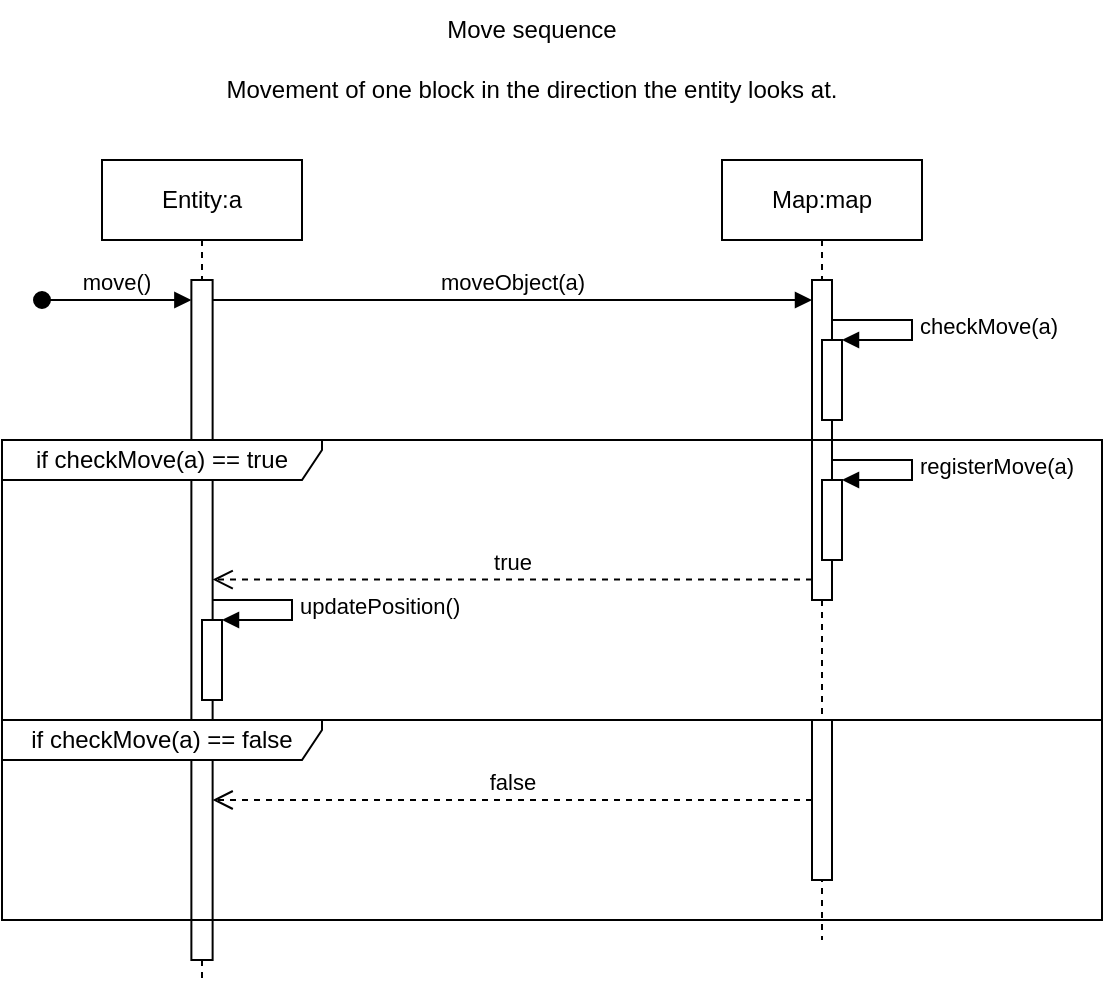 <mxfile version="26.2.8">
  <diagram name="Page-1" id="13e1069c-82ec-6db2-03f1-153e76fe0fe0">
    <mxGraphModel dx="1166" dy="651" grid="1" gridSize="10" guides="1" tooltips="1" connect="1" arrows="1" fold="1" page="1" pageScale="1" pageWidth="1100" pageHeight="850" background="none" math="0" shadow="0">
      <root>
        <mxCell id="0" />
        <mxCell id="1" parent="0" />
        <mxCell id="DspafvOdGZ88DLKc3FwV-2" value="Entity:a" style="shape=umlLifeline;perimeter=lifelinePerimeter;whiteSpace=wrap;html=1;container=1;dropTarget=0;collapsible=0;recursiveResize=0;outlineConnect=0;portConstraint=eastwest;newEdgeStyle={&quot;curved&quot;:0,&quot;rounded&quot;:0};" vertex="1" parent="1">
          <mxGeometry x="190" y="110" width="100" height="410" as="geometry" />
        </mxCell>
        <mxCell id="DspafvOdGZ88DLKc3FwV-6" value="" style="html=1;points=[[0,0,0,0,5],[0,1,0,0,-5],[1,0,0,0,5],[1,1,0,0,-5]];perimeter=orthogonalPerimeter;outlineConnect=0;targetShapes=umlLifeline;portConstraint=eastwest;newEdgeStyle={&quot;curved&quot;:0,&quot;rounded&quot;:0};" vertex="1" parent="DspafvOdGZ88DLKc3FwV-2">
          <mxGeometry x="44.69" y="60" width="10.62" height="340" as="geometry" />
        </mxCell>
        <mxCell id="DspafvOdGZ88DLKc3FwV-3" value="Move sequence" style="text;html=1;align=center;verticalAlign=middle;whiteSpace=wrap;rounded=0;" vertex="1" parent="1">
          <mxGeometry x="345" y="30" width="120" height="30" as="geometry" />
        </mxCell>
        <mxCell id="DspafvOdGZ88DLKc3FwV-5" value="Map:map" style="shape=umlLifeline;perimeter=lifelinePerimeter;whiteSpace=wrap;html=1;container=1;dropTarget=0;collapsible=0;recursiveResize=0;outlineConnect=0;portConstraint=eastwest;newEdgeStyle={&quot;curved&quot;:0,&quot;rounded&quot;:0};" vertex="1" parent="1">
          <mxGeometry x="500" y="110" width="100" height="390" as="geometry" />
        </mxCell>
        <mxCell id="DspafvOdGZ88DLKc3FwV-8" value="" style="html=1;points=[[0,0,0,0,5],[0,1,0,0,-5],[1,0,0,0,5],[1,1,0,0,-5]];perimeter=orthogonalPerimeter;outlineConnect=0;targetShapes=umlLifeline;portConstraint=eastwest;newEdgeStyle={&quot;curved&quot;:0,&quot;rounded&quot;:0};" vertex="1" parent="DspafvOdGZ88DLKc3FwV-5">
          <mxGeometry x="45" y="60" width="10" height="160" as="geometry" />
        </mxCell>
        <mxCell id="DspafvOdGZ88DLKc3FwV-10" value="" style="html=1;points=[[0,0,0,0,5],[0,1,0,0,-5],[1,0,0,0,5],[1,1,0,0,-5]];perimeter=orthogonalPerimeter;outlineConnect=0;targetShapes=umlLifeline;portConstraint=eastwest;newEdgeStyle={&quot;curved&quot;:0,&quot;rounded&quot;:0};" vertex="1" parent="DspafvOdGZ88DLKc3FwV-5">
          <mxGeometry x="50" y="90" width="10" height="40" as="geometry" />
        </mxCell>
        <mxCell id="DspafvOdGZ88DLKc3FwV-11" value="checkMove(a)" style="html=1;align=left;spacingLeft=2;endArrow=block;rounded=0;edgeStyle=orthogonalEdgeStyle;curved=0;rounded=0;" edge="1" parent="DspafvOdGZ88DLKc3FwV-5">
          <mxGeometry relative="1" as="geometry">
            <mxPoint x="55" y="80" as="sourcePoint" />
            <Array as="points">
              <mxPoint x="95" y="80" />
              <mxPoint x="95" y="90" />
            </Array>
            <mxPoint x="60" y="90" as="targetPoint" />
          </mxGeometry>
        </mxCell>
        <mxCell id="DspafvOdGZ88DLKc3FwV-21" value="" style="html=1;points=[[0,0,0,0,5],[0,1,0,0,-5],[1,0,0,0,5],[1,1,0,0,-5]];perimeter=orthogonalPerimeter;outlineConnect=0;targetShapes=umlLifeline;portConstraint=eastwest;newEdgeStyle={&quot;curved&quot;:0,&quot;rounded&quot;:0};" vertex="1" parent="DspafvOdGZ88DLKc3FwV-5">
          <mxGeometry x="45" y="280" width="10" height="80" as="geometry" />
        </mxCell>
        <mxCell id="DspafvOdGZ88DLKc3FwV-7" value="move()" style="html=1;verticalAlign=bottom;startArrow=oval;startFill=1;endArrow=block;startSize=8;curved=0;rounded=0;" edge="1" parent="1" target="DspafvOdGZ88DLKc3FwV-6">
          <mxGeometry width="60" relative="1" as="geometry">
            <mxPoint x="160" y="180" as="sourcePoint" />
            <mxPoint x="220" y="180" as="targetPoint" />
          </mxGeometry>
        </mxCell>
        <mxCell id="DspafvOdGZ88DLKc3FwV-9" value="moveObject(a)" style="html=1;verticalAlign=bottom;endArrow=block;curved=0;rounded=0;" edge="1" parent="1">
          <mxGeometry width="80" relative="1" as="geometry">
            <mxPoint x="245.31" y="180" as="sourcePoint" />
            <mxPoint x="545" y="180" as="targetPoint" />
          </mxGeometry>
        </mxCell>
        <mxCell id="DspafvOdGZ88DLKc3FwV-12" value="Movement of one block in the direction the entity looks at." style="text;html=1;align=center;verticalAlign=middle;whiteSpace=wrap;rounded=0;" vertex="1" parent="1">
          <mxGeometry x="250" y="60" width="310" height="30" as="geometry" />
        </mxCell>
        <mxCell id="DspafvOdGZ88DLKc3FwV-13" value="if checkMove(a) == true" style="shape=umlFrame;whiteSpace=wrap;html=1;pointerEvents=0;width=160;height=20;" vertex="1" parent="1">
          <mxGeometry x="140" y="250" width="550" height="140" as="geometry" />
        </mxCell>
        <mxCell id="DspafvOdGZ88DLKc3FwV-18" value="true" style="html=1;verticalAlign=bottom;endArrow=open;dashed=1;endSize=8;curved=0;rounded=0;" edge="1" parent="1">
          <mxGeometry relative="1" as="geometry">
            <mxPoint x="545" y="319.8" as="sourcePoint" />
            <mxPoint x="245.31" y="319.8" as="targetPoint" />
          </mxGeometry>
        </mxCell>
        <mxCell id="DspafvOdGZ88DLKc3FwV-19" value="" style="html=1;points=[[0,0,0,0,5],[0,1,0,0,-5],[1,0,0,0,5],[1,1,0,0,-5]];perimeter=orthogonalPerimeter;outlineConnect=0;targetShapes=umlLifeline;portConstraint=eastwest;newEdgeStyle={&quot;curved&quot;:0,&quot;rounded&quot;:0};" vertex="1" parent="1">
          <mxGeometry x="550" y="270" width="10" height="40" as="geometry" />
        </mxCell>
        <mxCell id="DspafvOdGZ88DLKc3FwV-20" value="registerMove(a)" style="html=1;align=left;spacingLeft=2;endArrow=block;rounded=0;edgeStyle=orthogonalEdgeStyle;curved=0;rounded=0;" edge="1" parent="1">
          <mxGeometry relative="1" as="geometry">
            <mxPoint x="555" y="260" as="sourcePoint" />
            <Array as="points">
              <mxPoint x="595" y="260" />
              <mxPoint x="595" y="270" />
            </Array>
            <mxPoint x="560" y="270" as="targetPoint" />
          </mxGeometry>
        </mxCell>
        <mxCell id="DspafvOdGZ88DLKc3FwV-22" value="if checkMove(a) == false" style="shape=umlFrame;whiteSpace=wrap;html=1;pointerEvents=0;width=160;height=20;" vertex="1" parent="1">
          <mxGeometry x="140" y="390" width="550" height="100" as="geometry" />
        </mxCell>
        <mxCell id="DspafvOdGZ88DLKc3FwV-23" value="false" style="html=1;verticalAlign=bottom;endArrow=open;dashed=1;endSize=8;curved=0;rounded=0;" edge="1" parent="1" source="DspafvOdGZ88DLKc3FwV-21">
          <mxGeometry relative="1" as="geometry">
            <mxPoint x="539.69" y="439.8" as="sourcePoint" />
            <mxPoint x="245.31" y="430" as="targetPoint" />
          </mxGeometry>
        </mxCell>
        <mxCell id="DspafvOdGZ88DLKc3FwV-122" value="" style="html=1;points=[[0,0,0,0,5],[0,1,0,0,-5],[1,0,0,0,5],[1,1,0,0,-5]];perimeter=orthogonalPerimeter;outlineConnect=0;targetShapes=umlLifeline;portConstraint=eastwest;newEdgeStyle={&quot;curved&quot;:0,&quot;rounded&quot;:0};" vertex="1" parent="1">
          <mxGeometry x="240" y="340" width="10" height="40" as="geometry" />
        </mxCell>
        <mxCell id="DspafvOdGZ88DLKc3FwV-123" value="updatePosition()" style="html=1;align=left;spacingLeft=2;endArrow=block;rounded=0;edgeStyle=orthogonalEdgeStyle;curved=0;rounded=0;" edge="1" parent="1">
          <mxGeometry relative="1" as="geometry">
            <mxPoint x="245" y="330" as="sourcePoint" />
            <Array as="points">
              <mxPoint x="285" y="330" />
              <mxPoint x="285" y="340" />
            </Array>
            <mxPoint x="250" y="340" as="targetPoint" />
          </mxGeometry>
        </mxCell>
      </root>
    </mxGraphModel>
  </diagram>
</mxfile>
